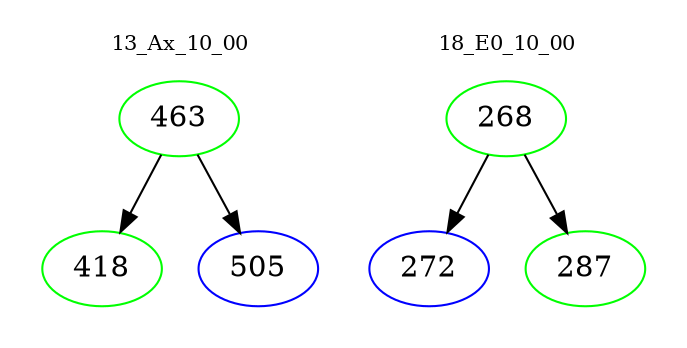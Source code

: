 digraph{
subgraph cluster_0 {
color = white
label = "13_Ax_10_00";
fontsize=10;
T0_463 [label="463", color="green"]
T0_463 -> T0_418 [color="black"]
T0_418 [label="418", color="green"]
T0_463 -> T0_505 [color="black"]
T0_505 [label="505", color="blue"]
}
subgraph cluster_1 {
color = white
label = "18_E0_10_00";
fontsize=10;
T1_268 [label="268", color="green"]
T1_268 -> T1_272 [color="black"]
T1_272 [label="272", color="blue"]
T1_268 -> T1_287 [color="black"]
T1_287 [label="287", color="green"]
}
}

